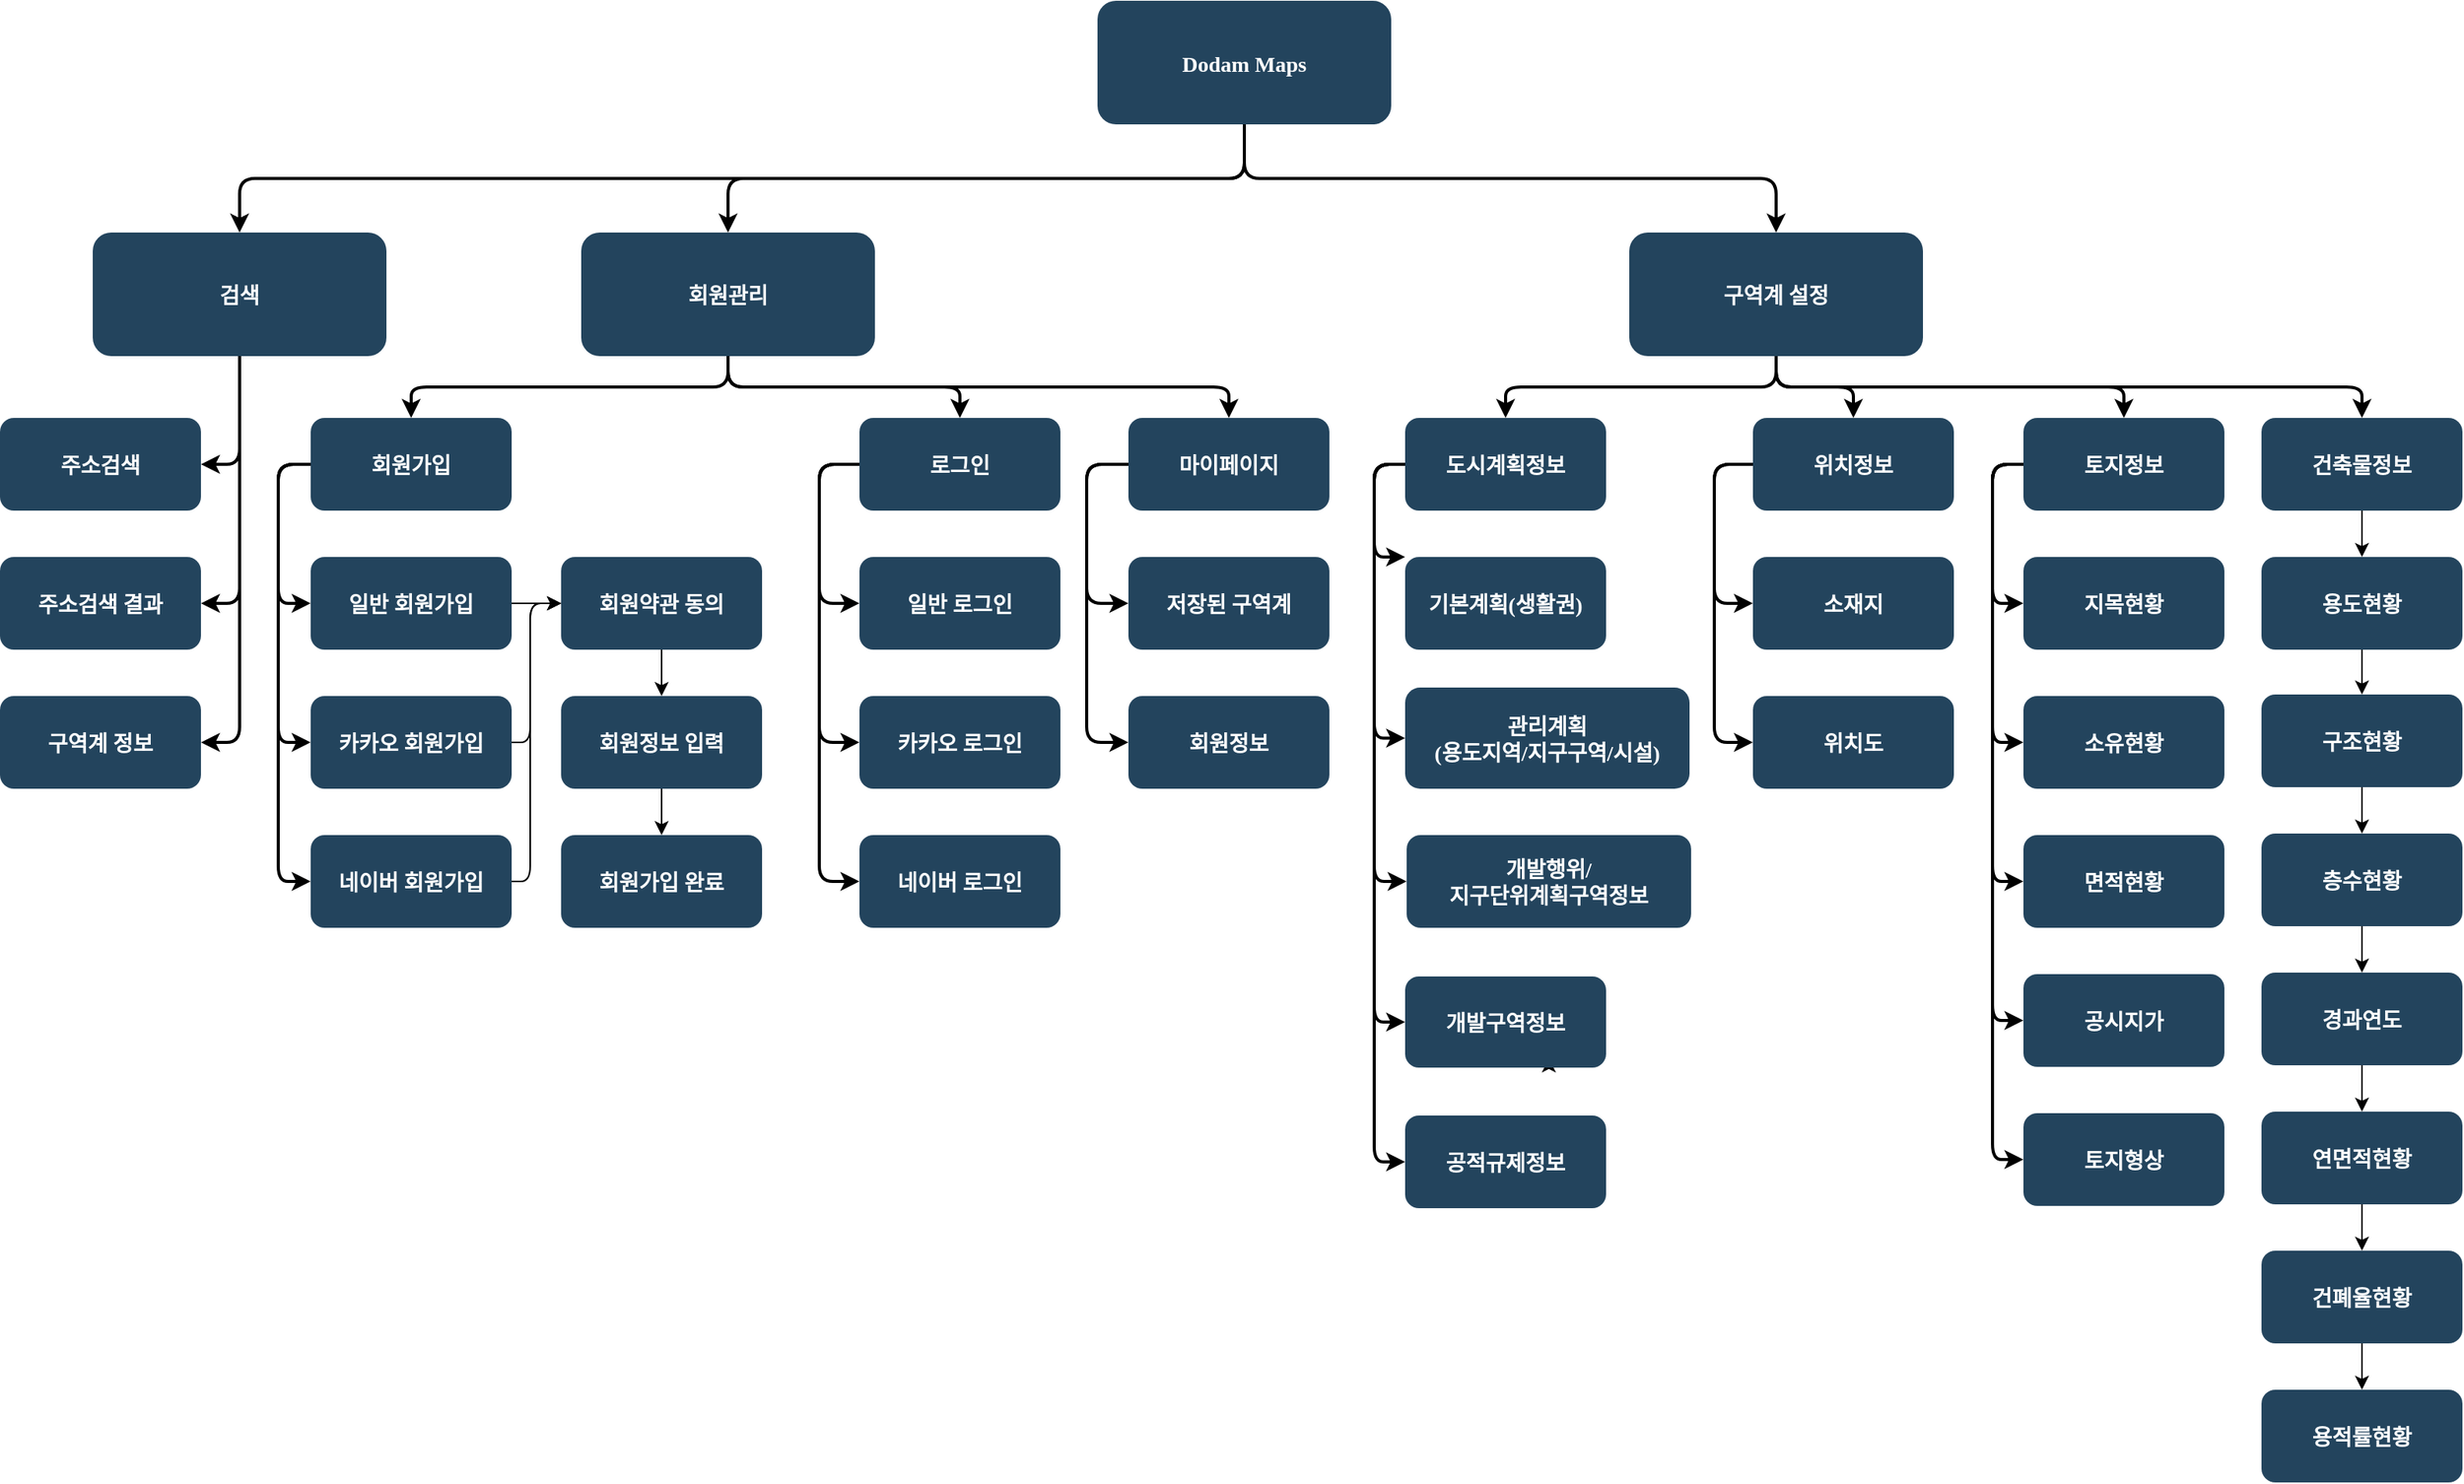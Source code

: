 <mxfile version="21.0.4" type="github">
  <diagram name="Page-1" id="2c0d36ab-eaac-3732-788b-9136903baeff">
    <mxGraphModel dx="1914" dy="972" grid="1" gridSize="10" guides="1" tooltips="1" connect="1" arrows="1" fold="1" page="1" pageScale="1.5" pageWidth="1169" pageHeight="827" background="none" math="0" shadow="0">
      <root>
        <mxCell id="0" />
        <mxCell id="1" parent="0" />
        <mxCell id="2" value="Dodam Maps" style="rounded=1;fillColor=#23445D;gradientColor=none;strokeColor=none;fontColor=#FFFFFF;fontStyle=1;fontFamily=Tahoma;fontSize=14" parent="1" vertex="1">
          <mxGeometry x="794" y="142.5" width="190" height="80" as="geometry" />
        </mxCell>
        <mxCell id="4" value="구역계 설정" style="rounded=1;fillColor=#23445D;gradientColor=none;strokeColor=none;fontColor=#FFFFFF;fontStyle=1;fontFamily=Tahoma;fontSize=14" parent="1" vertex="1">
          <mxGeometry x="1138.0" y="292.5" width="190" height="80" as="geometry" />
        </mxCell>
        <mxCell id="9" value="" style="edgeStyle=elbowEdgeStyle;elbow=vertical;strokeWidth=2;rounded=1;" parent="1" source="2" target="4" edge="1">
          <mxGeometry x="374" y="172.5" width="100" height="100" as="geometry">
            <mxPoint x="374" y="272.5" as="sourcePoint" />
            <mxPoint x="474" y="172.5" as="targetPoint" />
          </mxGeometry>
        </mxCell>
        <mxCell id="12" value="회원관리" style="rounded=1;fillColor=#23445D;gradientColor=none;strokeColor=none;fontColor=#FFFFFF;fontStyle=1;fontFamily=Tahoma;fontSize=14" parent="1" vertex="1">
          <mxGeometry x="460.0" y="292.5" width="190" height="80" as="geometry" />
        </mxCell>
        <mxCell id="13" value="검색" style="rounded=1;fillColor=#23445D;gradientColor=none;strokeColor=none;fontColor=#FFFFFF;fontStyle=1;fontFamily=Tahoma;fontSize=14" parent="1" vertex="1">
          <mxGeometry x="144" y="292.5" width="190" height="80" as="geometry" />
        </mxCell>
        <mxCell id="16" value="주소검색" style="rounded=1;fillColor=#23445D;gradientColor=none;strokeColor=none;fontColor=#FFFFFF;fontStyle=1;fontFamily=Tahoma;fontSize=14" parent="1" vertex="1">
          <mxGeometry x="84" y="412.5" width="130" height="60" as="geometry" />
        </mxCell>
        <mxCell id="17" value="주소검색 결과" style="rounded=1;fillColor=#23445D;gradientColor=none;strokeColor=none;fontColor=#FFFFFF;fontStyle=1;fontFamily=Tahoma;fontSize=14" parent="1" vertex="1">
          <mxGeometry x="84" y="502.5" width="130" height="60" as="geometry" />
        </mxCell>
        <mxCell id="18" value="구역계 정보" style="rounded=1;fillColor=#23445D;gradientColor=none;strokeColor=none;fontColor=#FFFFFF;fontStyle=1;fontFamily=Tahoma;fontSize=14" parent="1" vertex="1">
          <mxGeometry x="84" y="592.5" width="130" height="60" as="geometry" />
        </mxCell>
        <mxCell id="25" value="회원가입" style="rounded=1;fillColor=#23445D;gradientColor=none;strokeColor=none;fontColor=#FFFFFF;fontStyle=1;fontFamily=Tahoma;fontSize=14" parent="1" vertex="1">
          <mxGeometry x="285" y="412.5" width="130" height="60" as="geometry" />
        </mxCell>
        <mxCell id="_SxjaiwIBVS5-c7_a8wP-128" value="" style="edgeStyle=orthogonalEdgeStyle;rounded=1;orthogonalLoop=1;jettySize=auto;html=1;" edge="1" parent="1" source="26" target="_SxjaiwIBVS5-c7_a8wP-127">
          <mxGeometry relative="1" as="geometry" />
        </mxCell>
        <mxCell id="26" value="일반 회원가입" style="rounded=1;fillColor=#23445D;gradientColor=none;strokeColor=none;fontColor=#FFFFFF;fontStyle=1;fontFamily=Tahoma;fontSize=14" parent="1" vertex="1">
          <mxGeometry x="285" y="502.5" width="130" height="60" as="geometry" />
        </mxCell>
        <mxCell id="_SxjaiwIBVS5-c7_a8wP-131" style="edgeStyle=orthogonalEdgeStyle;rounded=1;orthogonalLoop=1;jettySize=auto;html=1;exitX=1;exitY=0.5;exitDx=0;exitDy=0;entryX=0;entryY=0.5;entryDx=0;entryDy=0;" edge="1" parent="1" source="27" target="_SxjaiwIBVS5-c7_a8wP-127">
          <mxGeometry relative="1" as="geometry">
            <Array as="points">
              <mxPoint x="427" y="623" />
              <mxPoint x="427" y="533" />
            </Array>
          </mxGeometry>
        </mxCell>
        <mxCell id="27" value="카카오 회원가입" style="rounded=1;fillColor=#23445D;gradientColor=none;strokeColor=none;fontColor=#FFFFFF;fontStyle=1;fontFamily=Tahoma;fontSize=14" parent="1" vertex="1">
          <mxGeometry x="285" y="592.5" width="130" height="60" as="geometry" />
        </mxCell>
        <mxCell id="_SxjaiwIBVS5-c7_a8wP-132" style="edgeStyle=orthogonalEdgeStyle;rounded=1;orthogonalLoop=1;jettySize=auto;html=1;exitX=1;exitY=0.5;exitDx=0;exitDy=0;entryX=0;entryY=0.5;entryDx=0;entryDy=0;" edge="1" parent="1" source="28" target="_SxjaiwIBVS5-c7_a8wP-127">
          <mxGeometry relative="1" as="geometry">
            <Array as="points">
              <mxPoint x="427" y="713" />
              <mxPoint x="427" y="533" />
            </Array>
          </mxGeometry>
        </mxCell>
        <mxCell id="28" value="네이버 회원가입" style="rounded=1;fillColor=#23445D;gradientColor=none;strokeColor=none;fontColor=#FFFFFF;fontStyle=1;fontFamily=Tahoma;fontSize=14" parent="1" vertex="1">
          <mxGeometry x="285" y="682.5" width="130" height="60" as="geometry" />
        </mxCell>
        <mxCell id="29" value="로그인" style="rounded=1;fillColor=#23445D;gradientColor=none;strokeColor=none;fontColor=#FFFFFF;fontStyle=1;fontFamily=Tahoma;fontSize=14" parent="1" vertex="1">
          <mxGeometry x="640" y="412.5" width="130" height="60" as="geometry" />
        </mxCell>
        <mxCell id="30" value="일반 로그인" style="rounded=1;fillColor=#23445D;gradientColor=none;strokeColor=none;fontColor=#FFFFFF;fontStyle=1;fontFamily=Tahoma;fontSize=14" parent="1" vertex="1">
          <mxGeometry x="640" y="502.5" width="130" height="60" as="geometry" />
        </mxCell>
        <mxCell id="31" value="카카오 로그인" style="rounded=1;fillColor=#23445D;gradientColor=none;strokeColor=none;fontColor=#FFFFFF;fontStyle=1;fontFamily=Tahoma;fontSize=14" parent="1" vertex="1">
          <mxGeometry x="640" y="592.5" width="130" height="60" as="geometry" />
        </mxCell>
        <mxCell id="32" value="네이버 로그인" style="rounded=1;fillColor=#23445D;gradientColor=none;strokeColor=none;fontColor=#FFFFFF;fontStyle=1;fontFamily=Tahoma;fontSize=14" parent="1" vertex="1">
          <mxGeometry x="640" y="682.5" width="130" height="60" as="geometry" />
        </mxCell>
        <mxCell id="33" value="마이페이지" style="rounded=1;fillColor=#23445D;gradientColor=none;strokeColor=none;fontColor=#FFFFFF;fontStyle=1;fontFamily=Tahoma;fontSize=14" parent="1" vertex="1">
          <mxGeometry x="814" y="412.5" width="130" height="60" as="geometry" />
        </mxCell>
        <mxCell id="34" value="저장된 구역계" style="rounded=1;fillColor=#23445D;gradientColor=none;strokeColor=none;fontColor=#FFFFFF;fontStyle=1;fontFamily=Tahoma;fontSize=14" parent="1" vertex="1">
          <mxGeometry x="814" y="502.5" width="130" height="60" as="geometry" />
        </mxCell>
        <mxCell id="35" value="회원정보" style="rounded=1;fillColor=#23445D;gradientColor=none;strokeColor=none;fontColor=#FFFFFF;fontStyle=1;fontFamily=Tahoma;fontSize=14" parent="1" vertex="1">
          <mxGeometry x="814" y="592.5" width="130" height="60" as="geometry" />
        </mxCell>
        <mxCell id="44" value="도시계획정보" style="rounded=1;fillColor=#23445D;gradientColor=none;strokeColor=none;fontColor=#FFFFFF;fontStyle=1;fontFamily=Tahoma;fontSize=14" parent="1" vertex="1">
          <mxGeometry x="993" y="412.5" width="130" height="60" as="geometry" />
        </mxCell>
        <mxCell id="45" value="기본계획(생활권)" style="rounded=1;fillColor=#23445D;gradientColor=none;strokeColor=none;fontColor=#FFFFFF;fontStyle=1;fontFamily=Tahoma;fontSize=14" parent="1" vertex="1">
          <mxGeometry x="993" y="502.5" width="130" height="60" as="geometry" />
        </mxCell>
        <mxCell id="46" value="관리계획&#xa;(용도지역/지구구역/시설)" style="rounded=1;fillColor=#23445D;gradientColor=none;strokeColor=none;fontColor=#FFFFFF;fontStyle=1;fontFamily=Tahoma;fontSize=14" parent="1" vertex="1">
          <mxGeometry x="993" y="587" width="184" height="65.5" as="geometry" />
        </mxCell>
        <mxCell id="47" value="개발행위/&#xa;지구단위계획구역정보" style="rounded=1;fillColor=#23445D;gradientColor=none;strokeColor=none;fontColor=#FFFFFF;fontStyle=1;fontFamily=Tahoma;fontSize=14" parent="1" vertex="1">
          <mxGeometry x="994" y="682.5" width="184" height="60" as="geometry" />
        </mxCell>
        <mxCell id="48" value="위치정보" style="rounded=1;fillColor=#23445D;gradientColor=none;strokeColor=none;fontColor=#FFFFFF;fontStyle=1;fontFamily=Tahoma;fontSize=14" parent="1" vertex="1">
          <mxGeometry x="1218" y="412.5" width="130" height="60" as="geometry" />
        </mxCell>
        <mxCell id="49" value="소재지" style="rounded=1;fillColor=#23445D;gradientColor=none;strokeColor=none;fontColor=#FFFFFF;fontStyle=1;fontFamily=Tahoma;fontSize=14" parent="1" vertex="1">
          <mxGeometry x="1218" y="502.5" width="130" height="60" as="geometry" />
        </mxCell>
        <mxCell id="50" value="위치도" style="rounded=1;fillColor=#23445D;gradientColor=none;strokeColor=none;fontColor=#FFFFFF;fontStyle=1;fontFamily=Tahoma;fontSize=14" parent="1" vertex="1">
          <mxGeometry x="1218" y="592.5" width="130" height="60" as="geometry" />
        </mxCell>
        <mxCell id="52" value="토지정보" style="rounded=1;fillColor=#23445D;gradientColor=none;strokeColor=none;fontColor=#FFFFFF;fontStyle=1;fontFamily=Tahoma;fontSize=14" parent="1" vertex="1">
          <mxGeometry x="1393" y="412.5" width="130" height="60" as="geometry" />
        </mxCell>
        <mxCell id="53" value="지목현황" style="rounded=1;fillColor=#23445D;gradientColor=none;strokeColor=none;fontColor=#FFFFFF;fontStyle=1;fontFamily=Tahoma;fontSize=14" parent="1" vertex="1">
          <mxGeometry x="1393" y="502.5" width="130" height="60" as="geometry" />
        </mxCell>
        <mxCell id="54" value="소유현황" style="rounded=1;fillColor=#23445D;gradientColor=none;strokeColor=none;fontColor=#FFFFFF;fontStyle=1;fontFamily=Tahoma;fontSize=14" parent="1" vertex="1">
          <mxGeometry x="1393" y="592.5" width="130" height="60" as="geometry" />
        </mxCell>
        <mxCell id="55" value="면적현황" style="rounded=1;fillColor=#23445D;gradientColor=none;strokeColor=none;fontColor=#FFFFFF;fontStyle=1;fontFamily=Tahoma;fontSize=14" parent="1" vertex="1">
          <mxGeometry x="1393" y="682.5" width="130" height="60" as="geometry" />
        </mxCell>
        <mxCell id="56" value="공시지가" style="rounded=1;fillColor=#23445D;gradientColor=none;strokeColor=none;fontColor=#FFFFFF;fontStyle=1;fontFamily=Tahoma;fontSize=14" parent="1" vertex="1">
          <mxGeometry x="1393" y="772.5" width="130" height="60" as="geometry" />
        </mxCell>
        <mxCell id="57" value="토지형상" style="rounded=1;fillColor=#23445D;gradientColor=none;strokeColor=none;fontColor=#FFFFFF;fontStyle=1;fontFamily=Tahoma;fontSize=14" parent="1" vertex="1">
          <mxGeometry x="1393" y="862.5" width="130" height="60" as="geometry" />
        </mxCell>
        <mxCell id="59" value="" style="edgeStyle=elbowEdgeStyle;elbow=vertical;strokeWidth=2;rounded=1;" parent="1" source="2" target="12" edge="1">
          <mxGeometry x="384" y="182.5" width="100" height="100" as="geometry">
            <mxPoint x="899.0" y="232.5" as="sourcePoint" />
            <mxPoint x="1504.0" y="302.5" as="targetPoint" />
          </mxGeometry>
        </mxCell>
        <mxCell id="61" value="" style="edgeStyle=elbowEdgeStyle;elbow=vertical;strokeWidth=2;rounded=1;strokeColor=default;startArrow=none;startFill=0;" parent="1" source="2" target="13" edge="1">
          <mxGeometry x="14" y="92.5" width="100" height="100" as="geometry">
            <mxPoint x="14" y="192.5" as="sourcePoint" />
            <mxPoint x="114" y="92.5" as="targetPoint" />
          </mxGeometry>
        </mxCell>
        <mxCell id="64" value="" style="edgeStyle=elbowEdgeStyle;elbow=horizontal;strokeWidth=2;rounded=1;" parent="1" source="13" target="16" edge="1">
          <mxGeometry x="14" y="92.5" width="100" height="100" as="geometry">
            <mxPoint x="14" y="192.5" as="sourcePoint" />
            <mxPoint x="114" y="92.5" as="targetPoint" />
            <Array as="points">
              <mxPoint x="239" y="392.5" />
            </Array>
          </mxGeometry>
        </mxCell>
        <mxCell id="65" value="" style="edgeStyle=elbowEdgeStyle;elbow=horizontal;strokeWidth=2;rounded=1;" parent="1" source="13" target="17" edge="1">
          <mxGeometry x="14" y="92.5" width="100" height="100" as="geometry">
            <mxPoint x="14" y="192.5" as="sourcePoint" />
            <mxPoint x="114" y="92.5" as="targetPoint" />
            <Array as="points">
              <mxPoint x="239" y="432.5" />
            </Array>
          </mxGeometry>
        </mxCell>
        <mxCell id="66" value="" style="edgeStyle=elbowEdgeStyle;elbow=horizontal;strokeWidth=2;rounded=1;" parent="1" source="13" target="18" edge="1">
          <mxGeometry x="14" y="92.5" width="100" height="100" as="geometry">
            <mxPoint x="14" y="192.5" as="sourcePoint" />
            <mxPoint x="114" y="92.5" as="targetPoint" />
            <Array as="points">
              <mxPoint x="239" y="482.5" />
            </Array>
          </mxGeometry>
        </mxCell>
        <mxCell id="70" value="" style="edgeStyle=elbowEdgeStyle;elbow=horizontal;strokeWidth=2;rounded=1;" parent="1" source="25" target="26" edge="1">
          <mxGeometry x="-156" y="92.5" width="100" height="100" as="geometry">
            <mxPoint x="-156" y="192.5" as="sourcePoint" />
            <mxPoint x="-56" y="92.5" as="targetPoint" />
            <Array as="points">
              <mxPoint x="264" y="492.5" />
            </Array>
          </mxGeometry>
        </mxCell>
        <mxCell id="71" value="" style="edgeStyle=elbowEdgeStyle;elbow=horizontal;strokeWidth=2;rounded=1;" parent="1" source="25" target="27" edge="1">
          <mxGeometry x="-156" y="92.5" width="100" height="100" as="geometry">
            <mxPoint x="-156" y="192.5" as="sourcePoint" />
            <mxPoint x="-56" y="92.5" as="targetPoint" />
            <Array as="points">
              <mxPoint x="264" y="532.5" />
            </Array>
          </mxGeometry>
        </mxCell>
        <mxCell id="72" value="" style="edgeStyle=elbowEdgeStyle;elbow=horizontal;strokeWidth=2;rounded=1;" parent="1" source="25" target="28" edge="1">
          <mxGeometry x="-156" y="92.5" width="100" height="100" as="geometry">
            <mxPoint x="-156" y="192.5" as="sourcePoint" />
            <mxPoint x="-56" y="92.5" as="targetPoint" />
            <Array as="points">
              <mxPoint x="264" y="572.5" />
            </Array>
          </mxGeometry>
        </mxCell>
        <mxCell id="73" value="" style="edgeStyle=elbowEdgeStyle;elbow=horizontal;strokeWidth=2;rounded=1;" parent="1" source="29" target="30" edge="1">
          <mxGeometry x="24" y="92.5" width="100" height="100" as="geometry">
            <mxPoint x="24" y="192.5" as="sourcePoint" />
            <mxPoint x="124" y="92.5" as="targetPoint" />
            <Array as="points">
              <mxPoint x="614" y="492.5" />
            </Array>
          </mxGeometry>
        </mxCell>
        <mxCell id="74" value="" style="edgeStyle=elbowEdgeStyle;elbow=horizontal;strokeWidth=2;rounded=1;" parent="1" source="29" target="31" edge="1">
          <mxGeometry x="24" y="92.5" width="100" height="100" as="geometry">
            <mxPoint x="24" y="192.5" as="sourcePoint" />
            <mxPoint x="124" y="92.5" as="targetPoint" />
            <Array as="points">
              <mxPoint x="614" y="532.5" />
            </Array>
          </mxGeometry>
        </mxCell>
        <mxCell id="75" value="" style="edgeStyle=elbowEdgeStyle;elbow=horizontal;strokeWidth=2;rounded=1;" parent="1" source="29" target="32" edge="1">
          <mxGeometry x="24" y="92.5" width="100" height="100" as="geometry">
            <mxPoint x="24" y="192.5" as="sourcePoint" />
            <mxPoint x="124" y="92.5" as="targetPoint" />
            <Array as="points">
              <mxPoint x="614" y="572.5" />
            </Array>
          </mxGeometry>
        </mxCell>
        <mxCell id="76" value="" style="edgeStyle=elbowEdgeStyle;elbow=horizontal;strokeWidth=2;rounded=1;" parent="1" source="33" target="34" edge="1">
          <mxGeometry x="-156" y="92.5" width="100" height="100" as="geometry">
            <mxPoint x="-156" y="192.5" as="sourcePoint" />
            <mxPoint x="-56" y="92.5" as="targetPoint" />
            <Array as="points">
              <mxPoint x="787" y="487" />
            </Array>
          </mxGeometry>
        </mxCell>
        <mxCell id="77" value="" style="edgeStyle=elbowEdgeStyle;elbow=horizontal;strokeWidth=2;rounded=1;" parent="1" source="33" target="35" edge="1">
          <mxGeometry x="-156" y="92.5" width="100" height="100" as="geometry">
            <mxPoint x="-156" y="192.5" as="sourcePoint" />
            <mxPoint x="-56" y="92.5" as="targetPoint" />
            <Array as="points">
              <mxPoint x="787" y="547" />
            </Array>
          </mxGeometry>
        </mxCell>
        <mxCell id="84" value="" style="edgeStyle=elbowEdgeStyle;elbow=horizontal;strokeWidth=2;rounded=1;" parent="1" source="44" target="45" edge="1">
          <mxGeometry x="-247" y="92.5" width="100" height="100" as="geometry">
            <mxPoint x="-247" y="192.5" as="sourcePoint" />
            <mxPoint x="-147" y="92.5" as="targetPoint" />
            <Array as="points">
              <mxPoint x="973" y="502.5" />
            </Array>
          </mxGeometry>
        </mxCell>
        <mxCell id="85" value="" style="edgeStyle=elbowEdgeStyle;elbow=horizontal;strokeWidth=2;rounded=1;" parent="1" source="44" target="46" edge="1">
          <mxGeometry x="-247" y="92.5" width="100" height="100" as="geometry">
            <mxPoint x="-247" y="192.5" as="sourcePoint" />
            <mxPoint x="-147" y="92.5" as="targetPoint" />
            <Array as="points">
              <mxPoint x="973" y="532.5" />
            </Array>
          </mxGeometry>
        </mxCell>
        <mxCell id="86" value="" style="edgeStyle=elbowEdgeStyle;elbow=horizontal;strokeWidth=2;rounded=1;" parent="1" source="44" target="47" edge="1">
          <mxGeometry x="-247" y="92.5" width="100" height="100" as="geometry">
            <mxPoint x="-247" y="192.5" as="sourcePoint" />
            <mxPoint x="-147" y="92.5" as="targetPoint" />
            <Array as="points">
              <mxPoint x="973" y="582.5" />
            </Array>
          </mxGeometry>
        </mxCell>
        <mxCell id="87" value="" style="edgeStyle=elbowEdgeStyle;elbow=horizontal;strokeWidth=2;rounded=1;" parent="1" source="48" target="49" edge="1">
          <mxGeometry x="-197" y="92.5" width="100" height="100" as="geometry">
            <mxPoint x="-197" y="192.5" as="sourcePoint" />
            <mxPoint x="-97" y="92.5" as="targetPoint" />
            <Array as="points">
              <mxPoint x="1193" y="492.5" />
            </Array>
          </mxGeometry>
        </mxCell>
        <mxCell id="88" value="" style="edgeStyle=elbowEdgeStyle;elbow=horizontal;strokeWidth=2;rounded=1;" parent="1" source="48" target="50" edge="1">
          <mxGeometry x="-197" y="92.5" width="100" height="100" as="geometry">
            <mxPoint x="-197" y="192.5" as="sourcePoint" />
            <mxPoint x="-97" y="92.5" as="targetPoint" />
            <Array as="points">
              <mxPoint x="1193" y="552.5" />
            </Array>
          </mxGeometry>
        </mxCell>
        <mxCell id="90" value="" style="edgeStyle=elbowEdgeStyle;elbow=horizontal;strokeWidth=2;rounded=1;" parent="1" source="52" target="53" edge="1">
          <mxGeometry x="-197" y="92.5" width="100" height="100" as="geometry">
            <mxPoint x="-197" y="192.5" as="sourcePoint" />
            <mxPoint x="-97" y="92.5" as="targetPoint" />
            <Array as="points">
              <mxPoint x="1373" y="492.5" />
            </Array>
          </mxGeometry>
        </mxCell>
        <mxCell id="91" value="" style="edgeStyle=elbowEdgeStyle;elbow=horizontal;strokeWidth=2;rounded=1;" parent="1" source="52" target="54" edge="1">
          <mxGeometry x="-197" y="92.5" width="100" height="100" as="geometry">
            <mxPoint x="-197" y="192.5" as="sourcePoint" />
            <mxPoint x="-97" y="92.5" as="targetPoint" />
            <Array as="points">
              <mxPoint x="1373" y="532.5" />
            </Array>
          </mxGeometry>
        </mxCell>
        <mxCell id="92" value="" style="edgeStyle=elbowEdgeStyle;elbow=horizontal;strokeWidth=2;rounded=1;" parent="1" source="52" target="55" edge="1">
          <mxGeometry x="-197" y="92.5" width="100" height="100" as="geometry">
            <mxPoint x="-197" y="192.5" as="sourcePoint" />
            <mxPoint x="-97" y="92.5" as="targetPoint" />
            <Array as="points">
              <mxPoint x="1373" y="582.5" />
            </Array>
          </mxGeometry>
        </mxCell>
        <mxCell id="93" value="" style="edgeStyle=elbowEdgeStyle;elbow=horizontal;strokeWidth=2;rounded=1;" parent="1" source="52" target="56" edge="1">
          <mxGeometry x="-197" y="92.5" width="100" height="100" as="geometry">
            <mxPoint x="-197" y="192.5" as="sourcePoint" />
            <mxPoint x="-97" y="92.5" as="targetPoint" />
            <Array as="points">
              <mxPoint x="1373" y="632.5" />
            </Array>
          </mxGeometry>
        </mxCell>
        <mxCell id="94" value="" style="edgeStyle=elbowEdgeStyle;elbow=horizontal;strokeWidth=2;rounded=1;" parent="1" source="52" target="57" edge="1">
          <mxGeometry x="-197" y="92.5" width="100" height="100" as="geometry">
            <mxPoint x="-197" y="192.5" as="sourcePoint" />
            <mxPoint x="-97" y="92.5" as="targetPoint" />
            <Array as="points">
              <mxPoint x="1373" y="682.5" />
            </Array>
          </mxGeometry>
        </mxCell>
        <mxCell id="100" value="" style="edgeStyle=elbowEdgeStyle;elbow=vertical;strokeWidth=2;rounded=1;" parent="1" target="25" edge="1">
          <mxGeometry x="-156" y="92.5" width="100" height="100" as="geometry">
            <mxPoint x="555" y="372.5" as="sourcePoint" />
            <mxPoint x="-56" y="92.5" as="targetPoint" />
          </mxGeometry>
        </mxCell>
        <mxCell id="101" value="" style="edgeStyle=elbowEdgeStyle;elbow=vertical;strokeWidth=2;rounded=1;" parent="1" target="29" edge="1">
          <mxGeometry x="-156" y="92.5" width="100" height="100" as="geometry">
            <mxPoint x="555" y="372.5" as="sourcePoint" />
            <mxPoint x="-56" y="92.5" as="targetPoint" />
          </mxGeometry>
        </mxCell>
        <mxCell id="102" value="" style="edgeStyle=elbowEdgeStyle;elbow=vertical;strokeWidth=2;rounded=1;" parent="1" target="33" edge="1">
          <mxGeometry x="-156" y="92.5" width="100" height="100" as="geometry">
            <mxPoint x="555" y="372.5" as="sourcePoint" />
            <mxPoint x="-56" y="92.5" as="targetPoint" />
          </mxGeometry>
        </mxCell>
        <mxCell id="104" value="" style="edgeStyle=elbowEdgeStyle;elbow=vertical;strokeWidth=2;rounded=1;" parent="1" target="48" edge="1">
          <mxGeometry x="-156" y="92.5" width="100" height="100" as="geometry">
            <mxPoint x="1233" y="372.5" as="sourcePoint" />
            <mxPoint x="-56" y="92.5" as="targetPoint" />
          </mxGeometry>
        </mxCell>
        <mxCell id="105" value="" style="edgeStyle=elbowEdgeStyle;elbow=vertical;strokeWidth=2;rounded=1;" parent="1" target="44" edge="1">
          <mxGeometry x="-156" y="92.5" width="100" height="100" as="geometry">
            <mxPoint x="1233" y="372.5" as="sourcePoint" />
            <mxPoint x="-56" y="92.5" as="targetPoint" />
          </mxGeometry>
        </mxCell>
        <mxCell id="106" value="" style="edgeStyle=elbowEdgeStyle;elbow=vertical;strokeWidth=2;rounded=1;" parent="1" target="52" edge="1">
          <mxGeometry x="-156" y="92.5" width="100" height="100" as="geometry">
            <mxPoint x="1233" y="372.5" as="sourcePoint" />
            <mxPoint x="-56" y="92.5" as="targetPoint" />
          </mxGeometry>
        </mxCell>
        <mxCell id="_SxjaiwIBVS5-c7_a8wP-130" value="" style="edgeStyle=orthogonalEdgeStyle;rounded=0;orthogonalLoop=1;jettySize=auto;html=1;" edge="1" parent="1" source="_SxjaiwIBVS5-c7_a8wP-127" target="_SxjaiwIBVS5-c7_a8wP-129">
          <mxGeometry relative="1" as="geometry" />
        </mxCell>
        <mxCell id="_SxjaiwIBVS5-c7_a8wP-127" value="회원약관 동의" style="rounded=1;fillColor=#23445D;gradientColor=none;strokeColor=none;fontColor=#FFFFFF;fontStyle=1;fontFamily=Tahoma;fontSize=14" vertex="1" parent="1">
          <mxGeometry x="447" y="502.5" width="130" height="60" as="geometry" />
        </mxCell>
        <mxCell id="_SxjaiwIBVS5-c7_a8wP-134" value="" style="edgeStyle=orthogonalEdgeStyle;rounded=0;orthogonalLoop=1;jettySize=auto;html=1;" edge="1" parent="1" source="_SxjaiwIBVS5-c7_a8wP-129" target="_SxjaiwIBVS5-c7_a8wP-133">
          <mxGeometry relative="1" as="geometry" />
        </mxCell>
        <mxCell id="_SxjaiwIBVS5-c7_a8wP-129" value="회원정보 입력" style="rounded=1;fillColor=#23445D;gradientColor=none;strokeColor=none;fontColor=#FFFFFF;fontStyle=1;fontFamily=Tahoma;fontSize=14" vertex="1" parent="1">
          <mxGeometry x="447" y="592.5" width="130" height="60" as="geometry" />
        </mxCell>
        <mxCell id="_SxjaiwIBVS5-c7_a8wP-133" value="회원가입 완료" style="rounded=1;fillColor=#23445D;gradientColor=none;strokeColor=none;fontColor=#FFFFFF;fontStyle=1;fontFamily=Tahoma;fontSize=14" vertex="1" parent="1">
          <mxGeometry x="447" y="682.5" width="130" height="60" as="geometry" />
        </mxCell>
        <mxCell id="_SxjaiwIBVS5-c7_a8wP-147" value="" style="edgeStyle=orthogonalEdgeStyle;rounded=0;orthogonalLoop=1;jettySize=auto;html=1;" edge="1" parent="1" source="_SxjaiwIBVS5-c7_a8wP-135" target="_SxjaiwIBVS5-c7_a8wP-146">
          <mxGeometry relative="1" as="geometry" />
        </mxCell>
        <mxCell id="_SxjaiwIBVS5-c7_a8wP-135" value="건축물정보" style="rounded=1;fillColor=#23445D;gradientColor=none;strokeColor=none;fontColor=#FFFFFF;fontStyle=1;fontFamily=Tahoma;fontSize=14" vertex="1" parent="1">
          <mxGeometry x="1547" y="412.5" width="130" height="60" as="geometry" />
        </mxCell>
        <mxCell id="_SxjaiwIBVS5-c7_a8wP-136" value="" style="edgeStyle=elbowEdgeStyle;elbow=vertical;strokeWidth=2;rounded=1;" edge="1" parent="1" target="_SxjaiwIBVS5-c7_a8wP-135">
          <mxGeometry x="-156" y="92.5" width="100" height="100" as="geometry">
            <mxPoint x="1233" y="372.5" as="sourcePoint" />
            <mxPoint x="1527" y="407" as="targetPoint" />
          </mxGeometry>
        </mxCell>
        <mxCell id="_SxjaiwIBVS5-c7_a8wP-138" style="edgeStyle=orthogonalEdgeStyle;rounded=0;orthogonalLoop=1;jettySize=auto;html=1;exitX=0.5;exitY=1;exitDx=0;exitDy=0;entryX=0.5;entryY=0.908;entryDx=0;entryDy=0;entryPerimeter=0;" edge="1" parent="1">
          <mxGeometry relative="1" as="geometry">
            <mxPoint x="1086" y="832.5" as="sourcePoint" />
            <mxPoint x="1086" y="826.98" as="targetPoint" />
          </mxGeometry>
        </mxCell>
        <mxCell id="_SxjaiwIBVS5-c7_a8wP-140" value="개발구역정보" style="rounded=1;fillColor=#23445D;gradientColor=none;strokeColor=none;fontColor=#FFFFFF;fontStyle=1;fontFamily=Tahoma;fontSize=14" vertex="1" parent="1">
          <mxGeometry x="993" y="774" width="130" height="59" as="geometry" />
        </mxCell>
        <mxCell id="_SxjaiwIBVS5-c7_a8wP-141" value="공적규제정보" style="rounded=1;fillColor=#23445D;gradientColor=none;strokeColor=none;fontColor=#FFFFFF;fontStyle=1;fontFamily=Tahoma;fontSize=14" vertex="1" parent="1">
          <mxGeometry x="993" y="864" width="130" height="60" as="geometry" />
        </mxCell>
        <mxCell id="_SxjaiwIBVS5-c7_a8wP-142" value="" style="edgeStyle=elbowEdgeStyle;elbow=horizontal;strokeWidth=2;rounded=1;entryX=0;entryY=0.5;entryDx=0;entryDy=0;" edge="1" parent="1" source="44" target="_SxjaiwIBVS5-c7_a8wP-140">
          <mxGeometry x="-247" y="92.5" width="100" height="100" as="geometry">
            <mxPoint x="-247" y="192.5" as="sourcePoint" />
            <mxPoint x="-147" y="92.5" as="targetPoint" />
            <Array as="points">
              <mxPoint x="973" y="582.5" />
            </Array>
          </mxGeometry>
        </mxCell>
        <mxCell id="_SxjaiwIBVS5-c7_a8wP-145" value="" style="edgeStyle=elbowEdgeStyle;elbow=horizontal;strokeWidth=2;rounded=1;entryX=0;entryY=0.5;entryDx=0;entryDy=0;" edge="1" parent="1" source="44" target="_SxjaiwIBVS5-c7_a8wP-141">
          <mxGeometry x="-247" y="92.5" width="100" height="100" as="geometry">
            <mxPoint x="993" y="443" as="sourcePoint" />
            <mxPoint x="987" y="897" as="targetPoint" />
            <Array as="points">
              <mxPoint x="973" y="582.5" />
            </Array>
          </mxGeometry>
        </mxCell>
        <mxCell id="_SxjaiwIBVS5-c7_a8wP-149" value="" style="edgeStyle=orthogonalEdgeStyle;rounded=0;orthogonalLoop=1;jettySize=auto;html=1;" edge="1" parent="1" source="_SxjaiwIBVS5-c7_a8wP-146" target="_SxjaiwIBVS5-c7_a8wP-148">
          <mxGeometry relative="1" as="geometry" />
        </mxCell>
        <mxCell id="_SxjaiwIBVS5-c7_a8wP-146" value="용도현황" style="rounded=1;fillColor=#23445D;gradientColor=none;strokeColor=none;fontColor=#FFFFFF;fontStyle=1;fontFamily=Tahoma;fontSize=14" vertex="1" parent="1">
          <mxGeometry x="1547" y="502.5" width="130" height="60" as="geometry" />
        </mxCell>
        <mxCell id="_SxjaiwIBVS5-c7_a8wP-151" value="" style="edgeStyle=orthogonalEdgeStyle;rounded=0;orthogonalLoop=1;jettySize=auto;html=1;" edge="1" parent="1" source="_SxjaiwIBVS5-c7_a8wP-148" target="_SxjaiwIBVS5-c7_a8wP-150">
          <mxGeometry relative="1" as="geometry" />
        </mxCell>
        <mxCell id="_SxjaiwIBVS5-c7_a8wP-148" value="구조현황" style="rounded=1;fillColor=#23445D;gradientColor=none;strokeColor=none;fontColor=#FFFFFF;fontStyle=1;fontFamily=Tahoma;fontSize=14" vertex="1" parent="1">
          <mxGeometry x="1547" y="591.5" width="130" height="60" as="geometry" />
        </mxCell>
        <mxCell id="_SxjaiwIBVS5-c7_a8wP-153" value="" style="edgeStyle=orthogonalEdgeStyle;rounded=0;orthogonalLoop=1;jettySize=auto;html=1;" edge="1" parent="1" source="_SxjaiwIBVS5-c7_a8wP-150" target="_SxjaiwIBVS5-c7_a8wP-152">
          <mxGeometry relative="1" as="geometry" />
        </mxCell>
        <mxCell id="_SxjaiwIBVS5-c7_a8wP-150" value="층수현황" style="rounded=1;fillColor=#23445D;gradientColor=none;strokeColor=none;fontColor=#FFFFFF;fontStyle=1;fontFamily=Tahoma;fontSize=14" vertex="1" parent="1">
          <mxGeometry x="1547" y="681.5" width="130" height="60" as="geometry" />
        </mxCell>
        <mxCell id="_SxjaiwIBVS5-c7_a8wP-155" value="" style="edgeStyle=orthogonalEdgeStyle;rounded=0;orthogonalLoop=1;jettySize=auto;html=1;" edge="1" parent="1" source="_SxjaiwIBVS5-c7_a8wP-152" target="_SxjaiwIBVS5-c7_a8wP-154">
          <mxGeometry relative="1" as="geometry" />
        </mxCell>
        <mxCell id="_SxjaiwIBVS5-c7_a8wP-152" value="경과연도" style="rounded=1;fillColor=#23445D;gradientColor=none;strokeColor=none;fontColor=#FFFFFF;fontStyle=1;fontFamily=Tahoma;fontSize=14" vertex="1" parent="1">
          <mxGeometry x="1547" y="771.5" width="130" height="60" as="geometry" />
        </mxCell>
        <mxCell id="_SxjaiwIBVS5-c7_a8wP-157" value="" style="edgeStyle=orthogonalEdgeStyle;rounded=0;orthogonalLoop=1;jettySize=auto;html=1;" edge="1" parent="1" source="_SxjaiwIBVS5-c7_a8wP-154" target="_SxjaiwIBVS5-c7_a8wP-156">
          <mxGeometry relative="1" as="geometry" />
        </mxCell>
        <mxCell id="_SxjaiwIBVS5-c7_a8wP-154" value="연면적현황" style="rounded=1;fillColor=#23445D;gradientColor=none;strokeColor=none;fontColor=#FFFFFF;fontStyle=1;fontFamily=Tahoma;fontSize=14" vertex="1" parent="1">
          <mxGeometry x="1547" y="861.5" width="130" height="60" as="geometry" />
        </mxCell>
        <mxCell id="_SxjaiwIBVS5-c7_a8wP-159" value="" style="edgeStyle=orthogonalEdgeStyle;rounded=0;orthogonalLoop=1;jettySize=auto;html=1;" edge="1" parent="1" source="_SxjaiwIBVS5-c7_a8wP-156" target="_SxjaiwIBVS5-c7_a8wP-158">
          <mxGeometry relative="1" as="geometry" />
        </mxCell>
        <mxCell id="_SxjaiwIBVS5-c7_a8wP-156" value="건폐율현황" style="rounded=1;fillColor=#23445D;gradientColor=none;strokeColor=none;fontColor=#FFFFFF;fontStyle=1;fontFamily=Tahoma;fontSize=14" vertex="1" parent="1">
          <mxGeometry x="1547" y="951.5" width="130" height="60" as="geometry" />
        </mxCell>
        <mxCell id="_SxjaiwIBVS5-c7_a8wP-158" value="용적률현황" style="rounded=1;fillColor=#23445D;gradientColor=none;strokeColor=none;fontColor=#FFFFFF;fontStyle=1;fontFamily=Tahoma;fontSize=14" vertex="1" parent="1">
          <mxGeometry x="1547" y="1041.5" width="130" height="60" as="geometry" />
        </mxCell>
      </root>
    </mxGraphModel>
  </diagram>
</mxfile>
